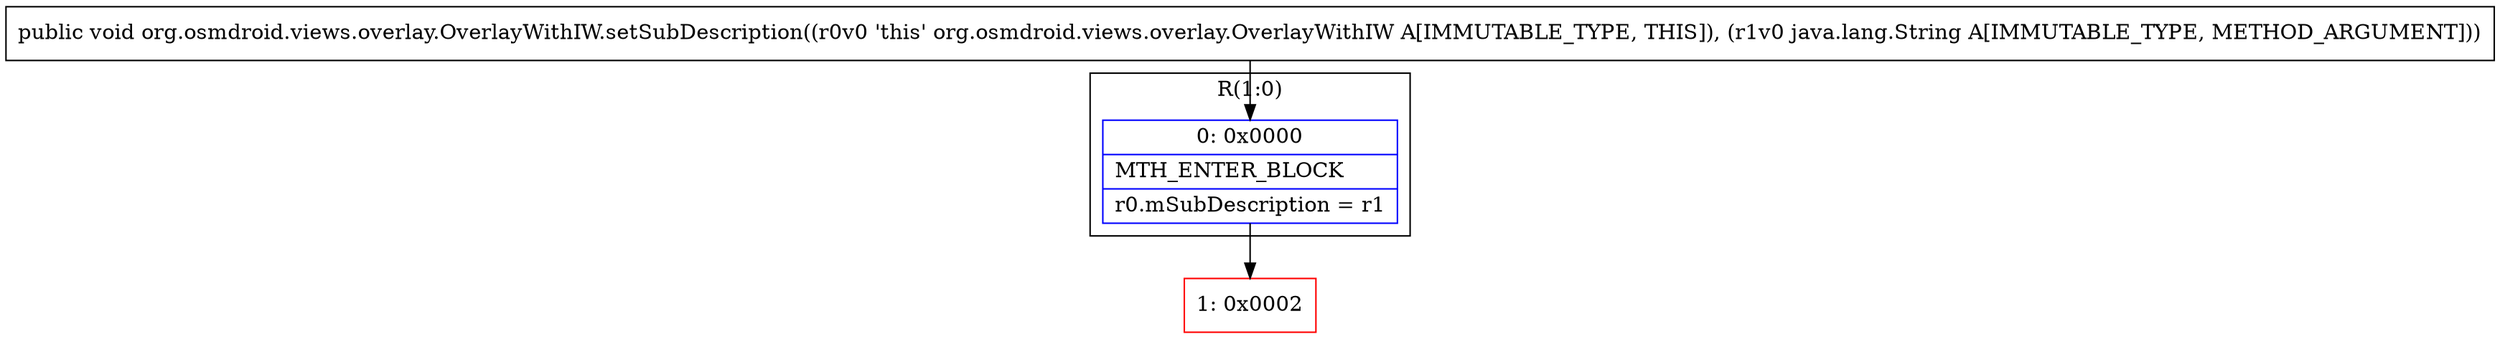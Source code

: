 digraph "CFG fororg.osmdroid.views.overlay.OverlayWithIW.setSubDescription(Ljava\/lang\/String;)V" {
subgraph cluster_Region_1846876168 {
label = "R(1:0)";
node [shape=record,color=blue];
Node_0 [shape=record,label="{0\:\ 0x0000|MTH_ENTER_BLOCK\l|r0.mSubDescription = r1\l}"];
}
Node_1 [shape=record,color=red,label="{1\:\ 0x0002}"];
MethodNode[shape=record,label="{public void org.osmdroid.views.overlay.OverlayWithIW.setSubDescription((r0v0 'this' org.osmdroid.views.overlay.OverlayWithIW A[IMMUTABLE_TYPE, THIS]), (r1v0 java.lang.String A[IMMUTABLE_TYPE, METHOD_ARGUMENT])) }"];
MethodNode -> Node_0;
Node_0 -> Node_1;
}

